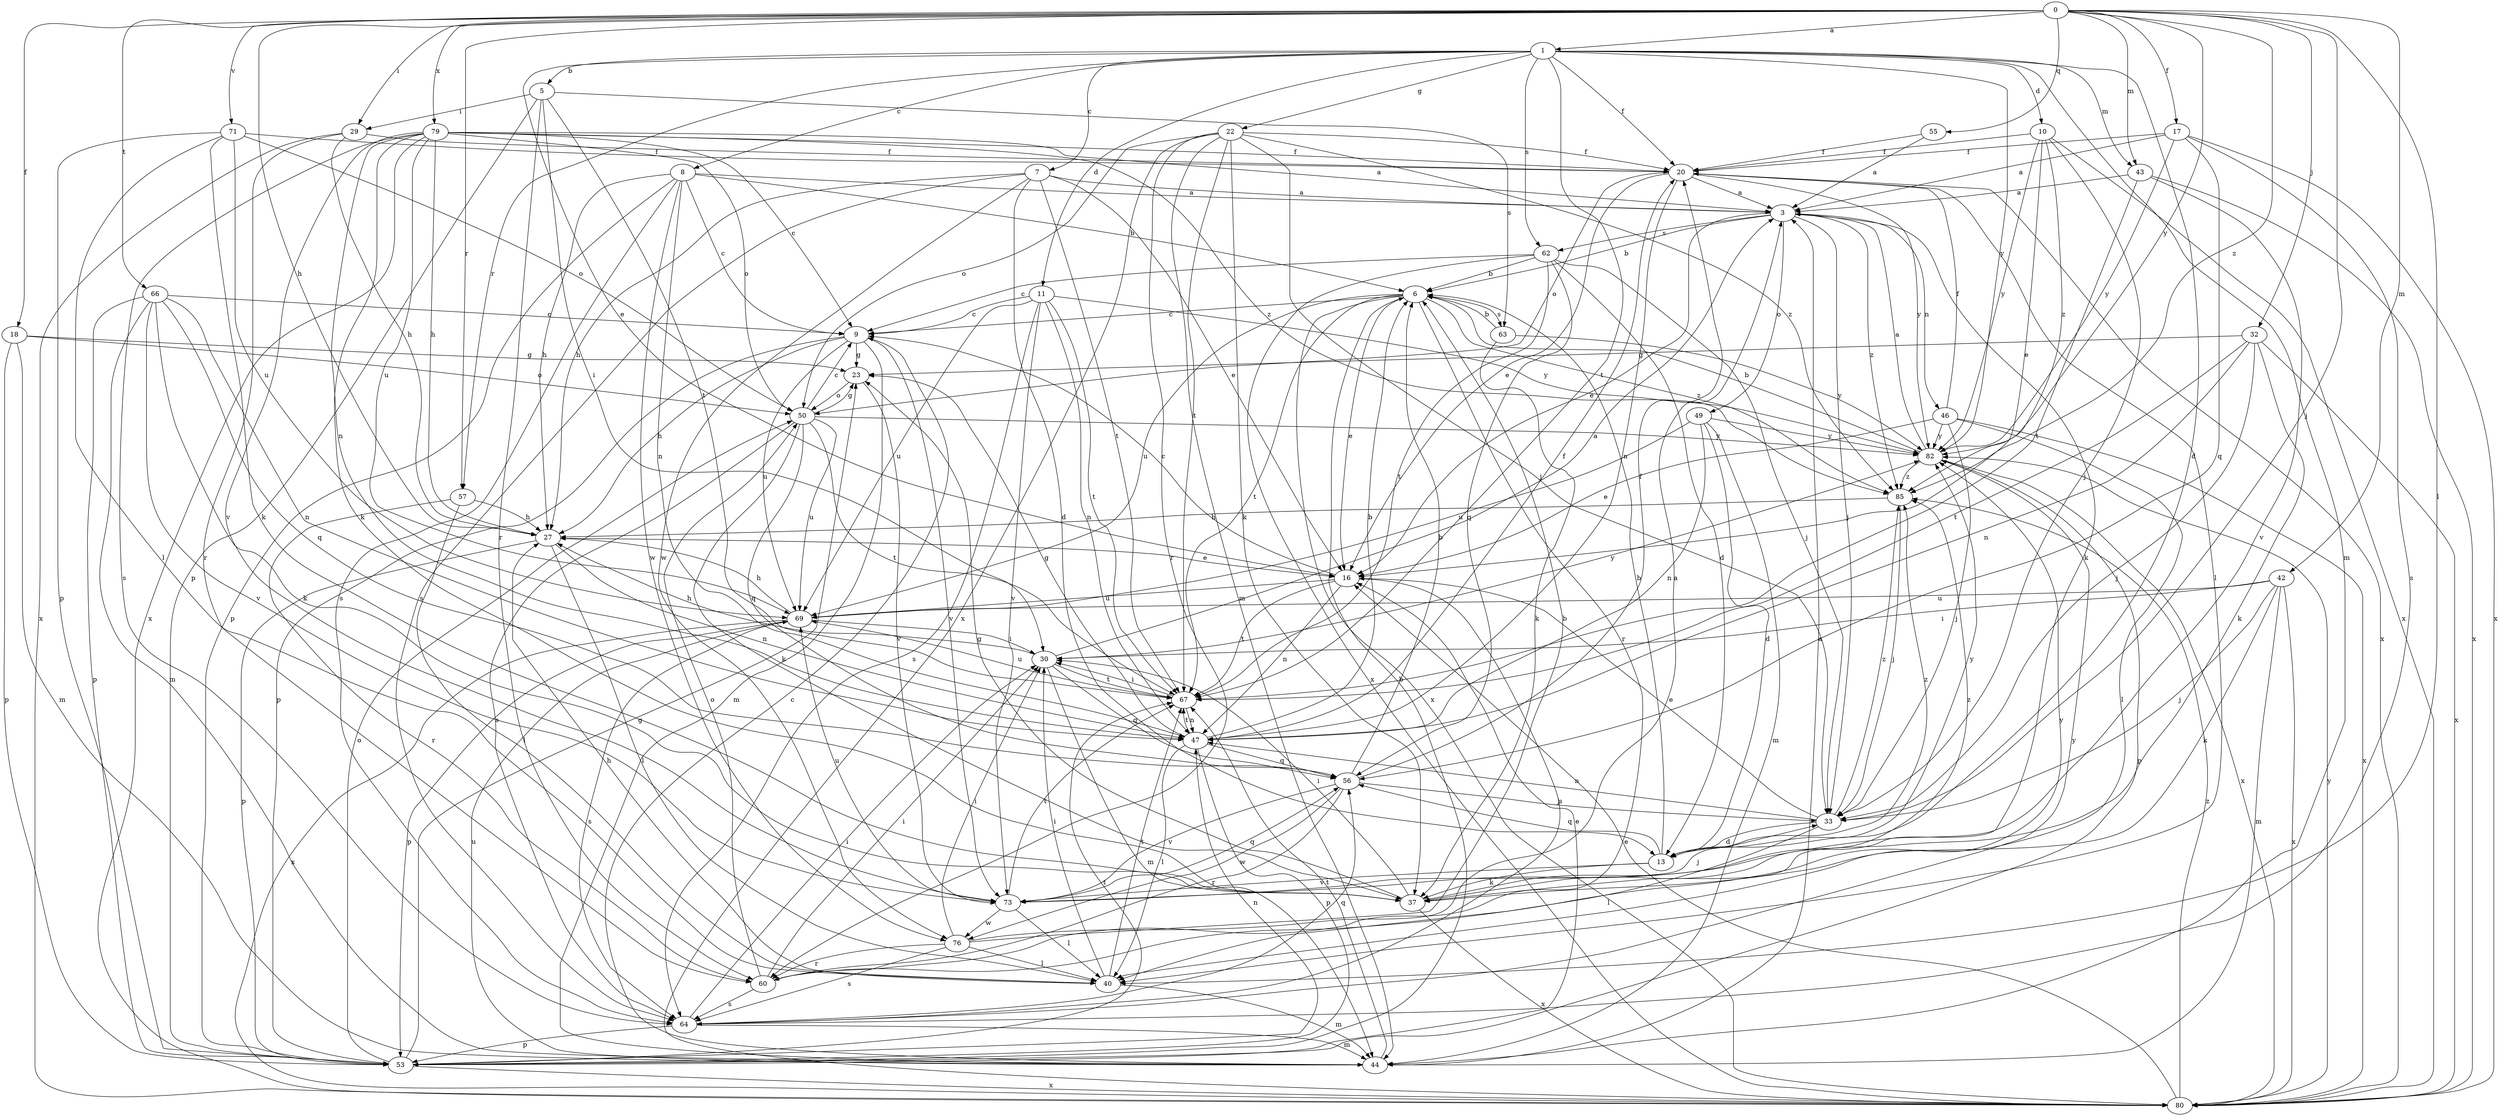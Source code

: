 strict digraph  {
0;
1;
3;
5;
6;
7;
8;
9;
10;
11;
13;
16;
17;
18;
20;
22;
23;
27;
29;
30;
32;
33;
37;
40;
42;
43;
44;
46;
47;
49;
50;
53;
55;
56;
57;
60;
62;
63;
64;
66;
67;
69;
71;
73;
76;
79;
80;
82;
85;
0 -> 1  [label=a];
0 -> 17  [label=f];
0 -> 18  [label=f];
0 -> 27  [label=h];
0 -> 29  [label=i];
0 -> 32  [label=j];
0 -> 33  [label=j];
0 -> 40  [label=l];
0 -> 42  [label=m];
0 -> 43  [label=m];
0 -> 55  [label=q];
0 -> 57  [label=r];
0 -> 66  [label=t];
0 -> 71  [label=v];
0 -> 79  [label=x];
0 -> 82  [label=y];
0 -> 85  [label=z];
1 -> 5  [label=b];
1 -> 7  [label=c];
1 -> 8  [label=c];
1 -> 10  [label=d];
1 -> 11  [label=d];
1 -> 13  [label=d];
1 -> 16  [label=e];
1 -> 20  [label=f];
1 -> 22  [label=g];
1 -> 43  [label=m];
1 -> 44  [label=m];
1 -> 57  [label=r];
1 -> 62  [label=s];
1 -> 67  [label=t];
1 -> 82  [label=y];
3 -> 6  [label=b];
3 -> 16  [label=e];
3 -> 33  [label=j];
3 -> 37  [label=k];
3 -> 46  [label=n];
3 -> 49  [label=o];
3 -> 62  [label=s];
3 -> 85  [label=z];
5 -> 29  [label=i];
5 -> 30  [label=i];
5 -> 53  [label=p];
5 -> 60  [label=r];
5 -> 63  [label=s];
5 -> 67  [label=t];
6 -> 9  [label=c];
6 -> 16  [label=e];
6 -> 60  [label=r];
6 -> 63  [label=s];
6 -> 67  [label=t];
6 -> 69  [label=u];
6 -> 80  [label=x];
6 -> 85  [label=z];
7 -> 3  [label=a];
7 -> 13  [label=d];
7 -> 16  [label=e];
7 -> 27  [label=h];
7 -> 64  [label=s];
7 -> 67  [label=t];
7 -> 76  [label=w];
8 -> 3  [label=a];
8 -> 6  [label=b];
8 -> 9  [label=c];
8 -> 27  [label=h];
8 -> 47  [label=n];
8 -> 53  [label=p];
8 -> 64  [label=s];
8 -> 76  [label=w];
9 -> 23  [label=g];
9 -> 27  [label=h];
9 -> 44  [label=m];
9 -> 53  [label=p];
9 -> 69  [label=u];
9 -> 73  [label=v];
10 -> 16  [label=e];
10 -> 20  [label=f];
10 -> 33  [label=j];
10 -> 80  [label=x];
10 -> 82  [label=y];
10 -> 85  [label=z];
11 -> 9  [label=c];
11 -> 47  [label=n];
11 -> 64  [label=s];
11 -> 67  [label=t];
11 -> 69  [label=u];
11 -> 73  [label=v];
11 -> 82  [label=y];
13 -> 6  [label=b];
13 -> 37  [label=k];
13 -> 56  [label=q];
13 -> 73  [label=v];
13 -> 82  [label=y];
13 -> 85  [label=z];
16 -> 9  [label=c];
16 -> 47  [label=n];
16 -> 64  [label=s];
16 -> 67  [label=t];
16 -> 69  [label=u];
17 -> 3  [label=a];
17 -> 20  [label=f];
17 -> 56  [label=q];
17 -> 64  [label=s];
17 -> 80  [label=x];
17 -> 82  [label=y];
18 -> 23  [label=g];
18 -> 44  [label=m];
18 -> 50  [label=o];
18 -> 53  [label=p];
20 -> 3  [label=a];
20 -> 16  [label=e];
20 -> 40  [label=l];
20 -> 47  [label=n];
20 -> 50  [label=o];
20 -> 80  [label=x];
20 -> 82  [label=y];
22 -> 20  [label=f];
22 -> 33  [label=j];
22 -> 37  [label=k];
22 -> 44  [label=m];
22 -> 50  [label=o];
22 -> 60  [label=r];
22 -> 67  [label=t];
22 -> 80  [label=x];
22 -> 85  [label=z];
23 -> 50  [label=o];
23 -> 73  [label=v];
27 -> 16  [label=e];
27 -> 40  [label=l];
27 -> 47  [label=n];
27 -> 53  [label=p];
29 -> 20  [label=f];
29 -> 27  [label=h];
29 -> 60  [label=r];
29 -> 80  [label=x];
30 -> 3  [label=a];
30 -> 27  [label=h];
30 -> 44  [label=m];
30 -> 56  [label=q];
30 -> 67  [label=t];
30 -> 82  [label=y];
32 -> 23  [label=g];
32 -> 33  [label=j];
32 -> 37  [label=k];
32 -> 47  [label=n];
32 -> 67  [label=t];
32 -> 80  [label=x];
33 -> 13  [label=d];
33 -> 16  [label=e];
33 -> 40  [label=l];
33 -> 47  [label=n];
33 -> 85  [label=z];
37 -> 23  [label=g];
37 -> 30  [label=i];
37 -> 80  [label=x];
37 -> 85  [label=z];
40 -> 27  [label=h];
40 -> 30  [label=i];
40 -> 44  [label=m];
40 -> 67  [label=t];
42 -> 30  [label=i];
42 -> 33  [label=j];
42 -> 37  [label=k];
42 -> 44  [label=m];
42 -> 69  [label=u];
42 -> 80  [label=x];
43 -> 3  [label=a];
43 -> 67  [label=t];
43 -> 73  [label=v];
43 -> 80  [label=x];
44 -> 3  [label=a];
44 -> 9  [label=c];
44 -> 67  [label=t];
44 -> 69  [label=u];
46 -> 16  [label=e];
46 -> 20  [label=f];
46 -> 33  [label=j];
46 -> 40  [label=l];
46 -> 80  [label=x];
46 -> 82  [label=y];
47 -> 6  [label=b];
47 -> 20  [label=f];
47 -> 23  [label=g];
47 -> 40  [label=l];
47 -> 53  [label=p];
47 -> 56  [label=q];
47 -> 67  [label=t];
49 -> 13  [label=d];
49 -> 44  [label=m];
49 -> 47  [label=n];
49 -> 69  [label=u];
49 -> 82  [label=y];
50 -> 9  [label=c];
50 -> 23  [label=g];
50 -> 37  [label=k];
50 -> 56  [label=q];
50 -> 64  [label=s];
50 -> 67  [label=t];
50 -> 69  [label=u];
50 -> 82  [label=y];
53 -> 6  [label=b];
53 -> 16  [label=e];
53 -> 23  [label=g];
53 -> 47  [label=n];
53 -> 50  [label=o];
53 -> 67  [label=t];
53 -> 80  [label=x];
55 -> 3  [label=a];
55 -> 20  [label=f];
56 -> 6  [label=b];
56 -> 20  [label=f];
56 -> 33  [label=j];
56 -> 60  [label=r];
56 -> 73  [label=v];
56 -> 76  [label=w];
57 -> 27  [label=h];
57 -> 40  [label=l];
57 -> 60  [label=r];
60 -> 30  [label=i];
60 -> 50  [label=o];
60 -> 64  [label=s];
60 -> 82  [label=y];
62 -> 6  [label=b];
62 -> 9  [label=c];
62 -> 13  [label=d];
62 -> 33  [label=j];
62 -> 56  [label=q];
62 -> 67  [label=t];
62 -> 80  [label=x];
63 -> 6  [label=b];
63 -> 37  [label=k];
63 -> 82  [label=y];
64 -> 30  [label=i];
64 -> 44  [label=m];
64 -> 53  [label=p];
64 -> 56  [label=q];
64 -> 82  [label=y];
66 -> 9  [label=c];
66 -> 37  [label=k];
66 -> 44  [label=m];
66 -> 47  [label=n];
66 -> 53  [label=p];
66 -> 56  [label=q];
66 -> 73  [label=v];
67 -> 30  [label=i];
67 -> 47  [label=n];
67 -> 69  [label=u];
69 -> 27  [label=h];
69 -> 30  [label=i];
69 -> 53  [label=p];
69 -> 64  [label=s];
69 -> 80  [label=x];
71 -> 20  [label=f];
71 -> 37  [label=k];
71 -> 40  [label=l];
71 -> 50  [label=o];
71 -> 53  [label=p];
71 -> 69  [label=u];
73 -> 33  [label=j];
73 -> 40  [label=l];
73 -> 56  [label=q];
73 -> 67  [label=t];
73 -> 69  [label=u];
73 -> 76  [label=w];
76 -> 3  [label=a];
76 -> 6  [label=b];
76 -> 30  [label=i];
76 -> 40  [label=l];
76 -> 60  [label=r];
76 -> 64  [label=s];
79 -> 3  [label=a];
79 -> 9  [label=c];
79 -> 20  [label=f];
79 -> 27  [label=h];
79 -> 37  [label=k];
79 -> 47  [label=n];
79 -> 50  [label=o];
79 -> 64  [label=s];
79 -> 69  [label=u];
79 -> 73  [label=v];
79 -> 80  [label=x];
79 -> 85  [label=z];
80 -> 16  [label=e];
80 -> 82  [label=y];
80 -> 85  [label=z];
82 -> 3  [label=a];
82 -> 6  [label=b];
82 -> 53  [label=p];
82 -> 80  [label=x];
82 -> 85  [label=z];
85 -> 27  [label=h];
85 -> 33  [label=j];
}
